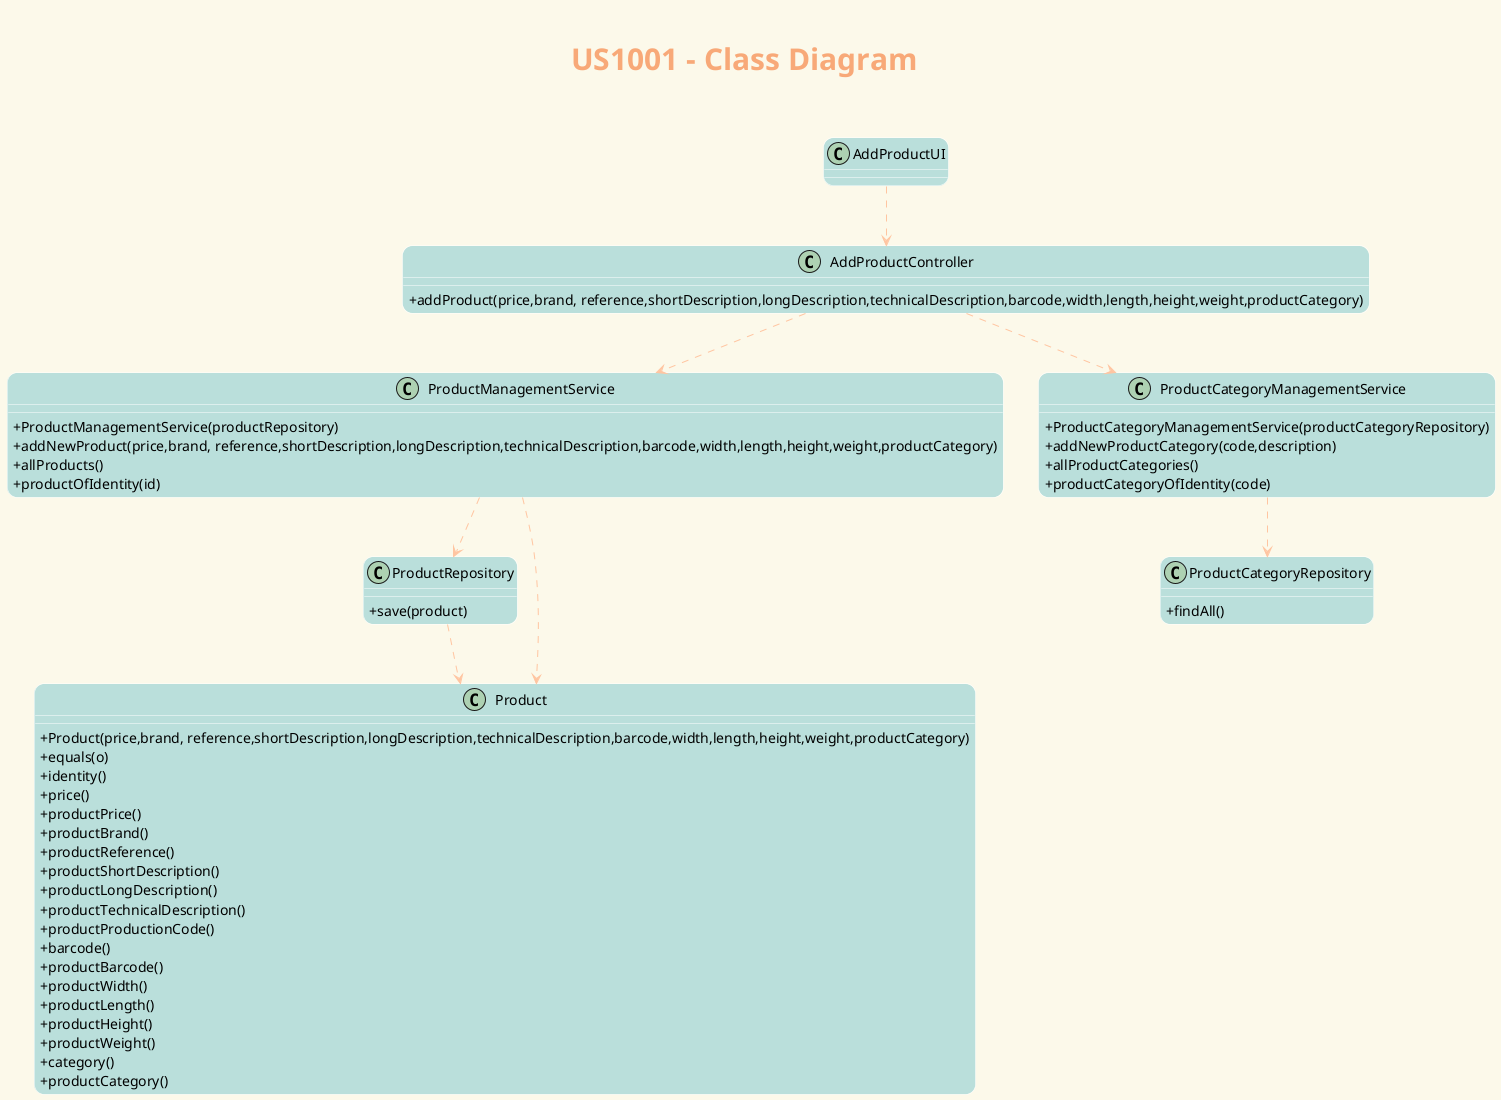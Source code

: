 @startuml
' ======= layout =========
skinparam backgroundColor #fcf9ea
skinparam titleBorderRoundCorner 15
skinparam titleFontSize 30
skinparam classAttributeIconSize 0
skinparam titleFontName Arial Black
skinparam titleFontColor #f8a978
skinparam roundcorner 20
skinparam stereotypeCBackgroundColor ffc5a1
skinparam class {

ArrowColor ffc5a1
BorderColor White
BackgroundColor badfdb
}


' ======= title =========
center header


endheader
title <b>US1001 - Class Diagram\n

' ======= classes =========
class AddProductController{
+addProduct(price,brand, reference,shortDescription,longDescription,technicalDescription,barcode,width,length,height,weight,productCategory)
}
class AddProductUI{
}
class ProductManagementService{
+ProductManagementService(productRepository)
+addNewProduct(price,brand, reference,shortDescription,longDescription,technicalDescription,barcode,width,length,height,weight,productCategory)
+allProducts()
+productOfIdentity(id)

}
class ProductCategoryManagementService{
 +ProductCategoryManagementService(productCategoryRepository)
 + addNewProductCategory(code,description)
 +allProductCategories()
 +productCategoryOfIdentity(code)
}
class ProductCategoryRepository{
+findAll()
}
class ProductRepository{
+save(product)
}
class Product{
+Product(price,brand, reference,shortDescription,longDescription,technicalDescription,barcode,width,length,height,weight,productCategory)
+equals(o)
+identity()
+price()
+productPrice()
+productBrand()
+productReference()
+productShortDescription()
+productLongDescription()
+productTechnicalDescription()
+productProductionCode()
+barcode()
+productBarcode()
+productWidth()
+productLength()
+productHeight()
+productWeight()
+category()
+productCategory()
}

AddProductUI ..> AddProductController
AddProductController ..> ProductManagementService
AddProductController ..> ProductCategoryManagementService
ProductManagementService ..> ProductRepository
ProductManagementService ..> Product
ProductRepository ..> Product
ProductCategoryManagementService ..> ProductCategoryRepository
@enduml